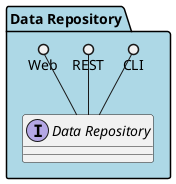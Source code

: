 @startuml



package "Data Repository" #lightblue {

    interface "Data Repository" as i {
    
    }


    CLI ()-- i
    REST ()-- i
    Web ()-- i
    


}

@enduml
